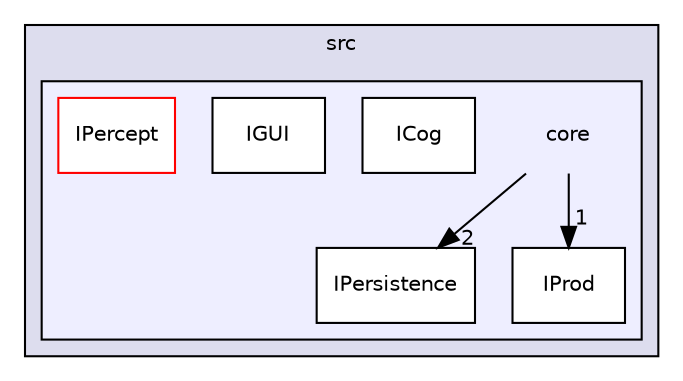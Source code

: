 digraph "F:/etc/repos/OX/src/core" {
  compound=true
  node [ fontsize="10", fontname="Helvetica"];
  edge [ labelfontsize="10", labelfontname="Helvetica"];
  subgraph clusterdir_e47f67a30d4d4d4212d15d4ad651f8fe {
    graph [ bgcolor="#ddddee", pencolor="black", label="src" fontname="Helvetica", fontsize="10", URL="dir_e47f67a30d4d4d4212d15d4ad651f8fe.html"]
  subgraph clusterdir_f4b985054fc4de7cedd74d4b3d6a239a {
    graph [ bgcolor="#eeeeff", pencolor="black", label="" URL="dir_f4b985054fc4de7cedd74d4b3d6a239a.html"];
    dir_f4b985054fc4de7cedd74d4b3d6a239a [shape=plaintext label="core"];
    dir_ae4e6586aac2703f95699ed9b5be7a0b [shape=box label="ICog" color="black" fillcolor="white" style="filled" URL="dir_ae4e6586aac2703f95699ed9b5be7a0b.html"];
    dir_2508355a45bb0fe81e46be77a6e31aa7 [shape=box label="IGUI" color="black" fillcolor="white" style="filled" URL="dir_2508355a45bb0fe81e46be77a6e31aa7.html"];
    dir_65a1daa15407c92a0c723a18caca6dbf [shape=box label="IPercept" color="red" fillcolor="white" style="filled" URL="dir_65a1daa15407c92a0c723a18caca6dbf.html"];
    dir_734c5ab54a1faa8a5f6913b986f48d96 [shape=box label="IPersistence" color="black" fillcolor="white" style="filled" URL="dir_734c5ab54a1faa8a5f6913b986f48d96.html"];
    dir_2cc41543a0c57df6efb2e4068cf39b0f [shape=box label="IProd" color="black" fillcolor="white" style="filled" URL="dir_2cc41543a0c57df6efb2e4068cf39b0f.html"];
  }
  }
  dir_f4b985054fc4de7cedd74d4b3d6a239a->dir_2cc41543a0c57df6efb2e4068cf39b0f [headlabel="1", labeldistance=1.5 headhref="dir_000012_000019.html"];
  dir_f4b985054fc4de7cedd74d4b3d6a239a->dir_734c5ab54a1faa8a5f6913b986f48d96 [headlabel="2", labeldistance=1.5 headhref="dir_000012_000018.html"];
}
